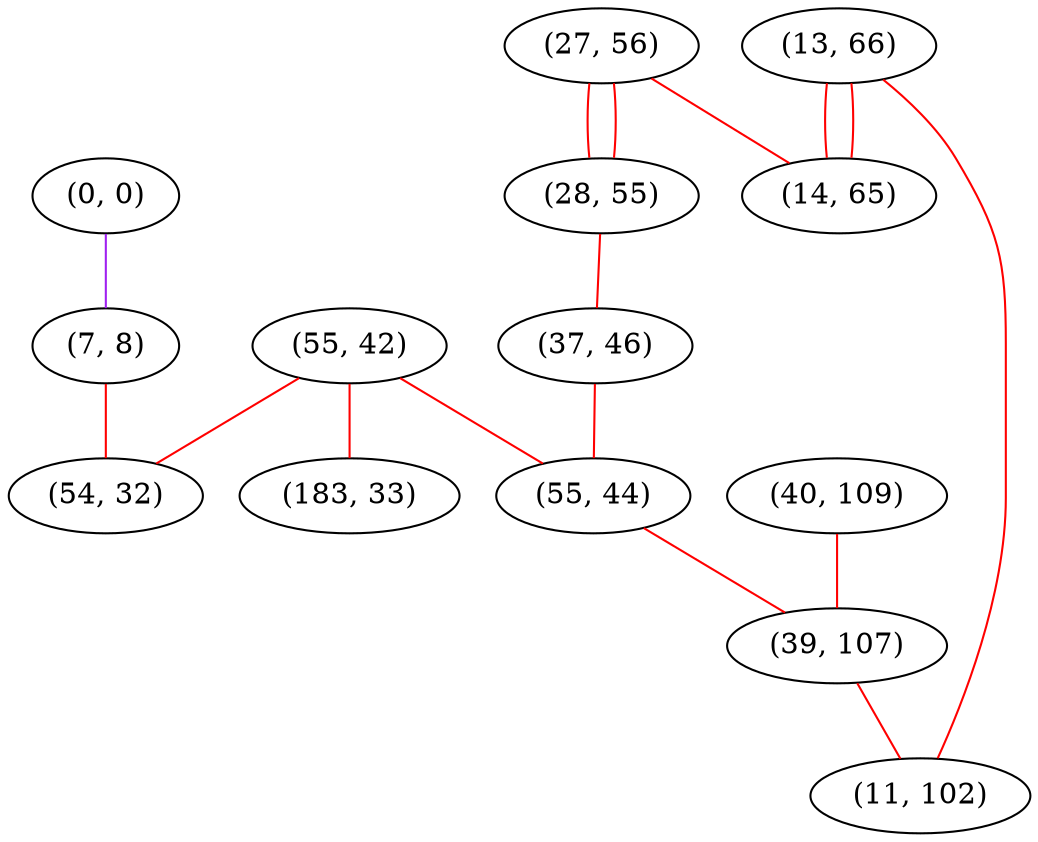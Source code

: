 graph "" {
"(0, 0)";
"(13, 66)";
"(55, 42)";
"(27, 56)";
"(28, 55)";
"(37, 46)";
"(14, 65)";
"(40, 109)";
"(183, 33)";
"(55, 44)";
"(39, 107)";
"(7, 8)";
"(54, 32)";
"(11, 102)";
"(0, 0)" -- "(7, 8)"  [color=purple, key=0, weight=4];
"(13, 66)" -- "(14, 65)"  [color=red, key=0, weight=1];
"(13, 66)" -- "(14, 65)"  [color=red, key=1, weight=1];
"(13, 66)" -- "(11, 102)"  [color=red, key=0, weight=1];
"(55, 42)" -- "(55, 44)"  [color=red, key=0, weight=1];
"(55, 42)" -- "(54, 32)"  [color=red, key=0, weight=1];
"(55, 42)" -- "(183, 33)"  [color=red, key=0, weight=1];
"(27, 56)" -- "(28, 55)"  [color=red, key=0, weight=1];
"(27, 56)" -- "(28, 55)"  [color=red, key=1, weight=1];
"(27, 56)" -- "(14, 65)"  [color=red, key=0, weight=1];
"(28, 55)" -- "(37, 46)"  [color=red, key=0, weight=1];
"(37, 46)" -- "(55, 44)"  [color=red, key=0, weight=1];
"(40, 109)" -- "(39, 107)"  [color=red, key=0, weight=1];
"(55, 44)" -- "(39, 107)"  [color=red, key=0, weight=1];
"(39, 107)" -- "(11, 102)"  [color=red, key=0, weight=1];
"(7, 8)" -- "(54, 32)"  [color=red, key=0, weight=1];
}
